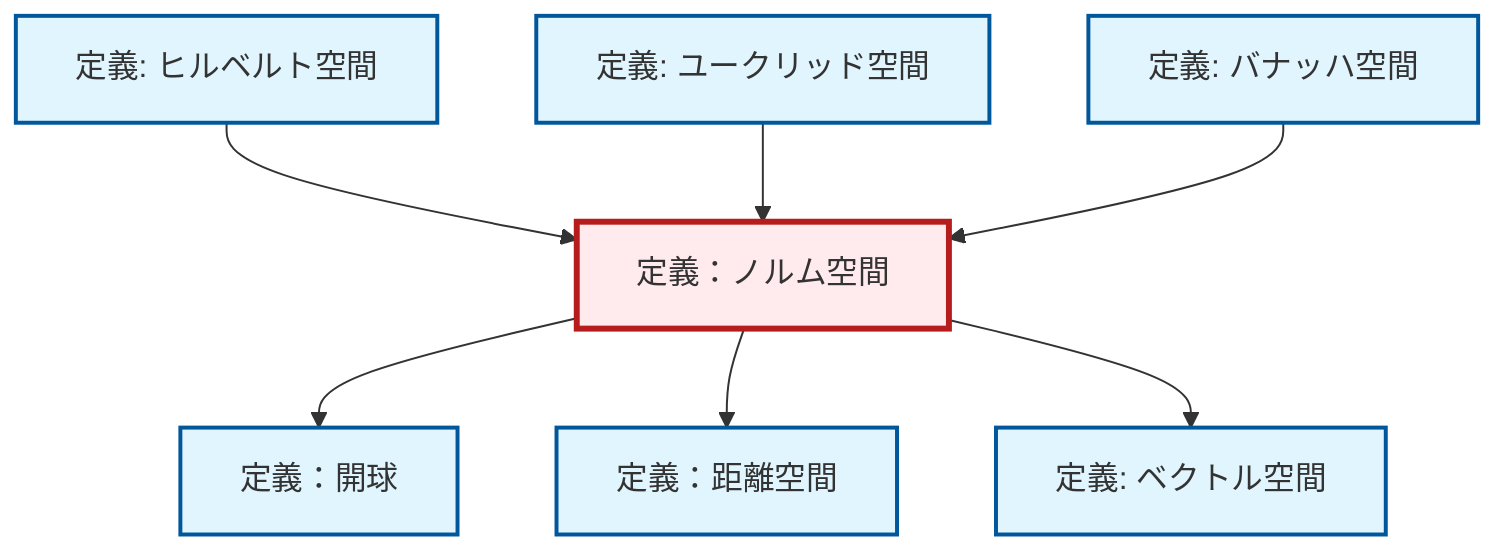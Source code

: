 graph TD
    classDef definition fill:#e1f5fe,stroke:#01579b,stroke-width:2px
    classDef theorem fill:#f3e5f5,stroke:#4a148c,stroke-width:2px
    classDef axiom fill:#fff3e0,stroke:#e65100,stroke-width:2px
    classDef example fill:#e8f5e9,stroke:#1b5e20,stroke-width:2px
    classDef current fill:#ffebee,stroke:#b71c1c,stroke-width:3px
    def-hilbert-space["定義: ヒルベルト空間"]:::definition
    def-banach-space["定義: バナッハ空間"]:::definition
    def-vector-space["定義: ベクトル空間"]:::definition
    def-metric-space["定義：距離空間"]:::definition
    def-open-ball["定義：開球"]:::definition
    def-euclidean-space["定義: ユークリッド空間"]:::definition
    def-normed-vector-space["定義：ノルム空間"]:::definition
    def-normed-vector-space --> def-open-ball
    def-normed-vector-space --> def-metric-space
    def-hilbert-space --> def-normed-vector-space
    def-euclidean-space --> def-normed-vector-space
    def-banach-space --> def-normed-vector-space
    def-normed-vector-space --> def-vector-space
    class def-normed-vector-space current
